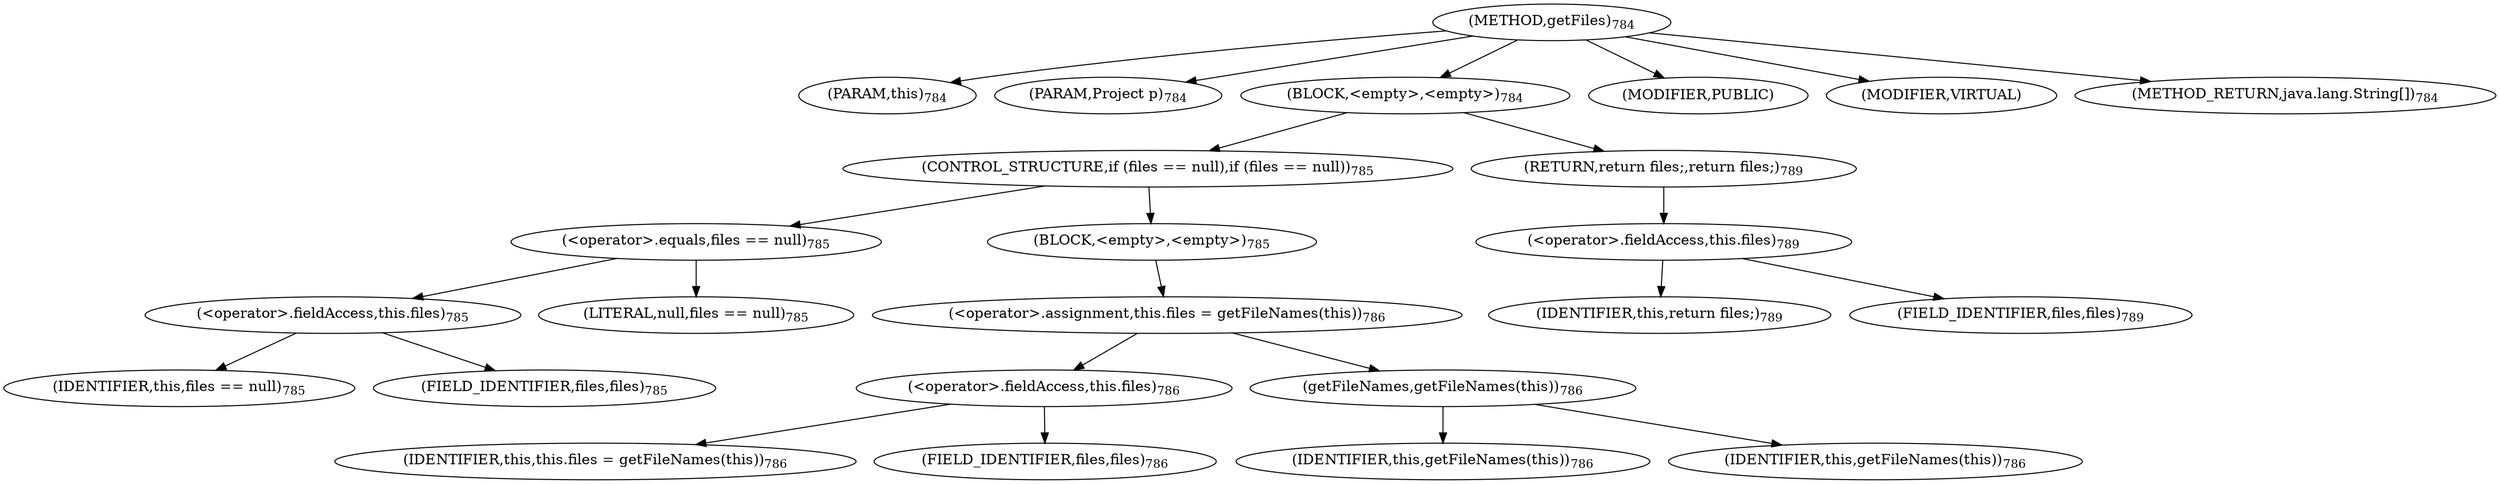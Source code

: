 digraph "getFiles" {  
"1813" [label = <(METHOD,getFiles)<SUB>784</SUB>> ]
"102" [label = <(PARAM,this)<SUB>784</SUB>> ]
"1814" [label = <(PARAM,Project p)<SUB>784</SUB>> ]
"1815" [label = <(BLOCK,&lt;empty&gt;,&lt;empty&gt;)<SUB>784</SUB>> ]
"1816" [label = <(CONTROL_STRUCTURE,if (files == null),if (files == null))<SUB>785</SUB>> ]
"1817" [label = <(&lt;operator&gt;.equals,files == null)<SUB>785</SUB>> ]
"1818" [label = <(&lt;operator&gt;.fieldAccess,this.files)<SUB>785</SUB>> ]
"1819" [label = <(IDENTIFIER,this,files == null)<SUB>785</SUB>> ]
"1820" [label = <(FIELD_IDENTIFIER,files,files)<SUB>785</SUB>> ]
"1821" [label = <(LITERAL,null,files == null)<SUB>785</SUB>> ]
"1822" [label = <(BLOCK,&lt;empty&gt;,&lt;empty&gt;)<SUB>785</SUB>> ]
"1823" [label = <(&lt;operator&gt;.assignment,this.files = getFileNames(this))<SUB>786</SUB>> ]
"1824" [label = <(&lt;operator&gt;.fieldAccess,this.files)<SUB>786</SUB>> ]
"1825" [label = <(IDENTIFIER,this,this.files = getFileNames(this))<SUB>786</SUB>> ]
"1826" [label = <(FIELD_IDENTIFIER,files,files)<SUB>786</SUB>> ]
"1827" [label = <(getFileNames,getFileNames(this))<SUB>786</SUB>> ]
"103" [label = <(IDENTIFIER,this,getFileNames(this))<SUB>786</SUB>> ]
"101" [label = <(IDENTIFIER,this,getFileNames(this))<SUB>786</SUB>> ]
"1828" [label = <(RETURN,return files;,return files;)<SUB>789</SUB>> ]
"1829" [label = <(&lt;operator&gt;.fieldAccess,this.files)<SUB>789</SUB>> ]
"1830" [label = <(IDENTIFIER,this,return files;)<SUB>789</SUB>> ]
"1831" [label = <(FIELD_IDENTIFIER,files,files)<SUB>789</SUB>> ]
"1832" [label = <(MODIFIER,PUBLIC)> ]
"1833" [label = <(MODIFIER,VIRTUAL)> ]
"1834" [label = <(METHOD_RETURN,java.lang.String[])<SUB>784</SUB>> ]
  "1813" -> "102" 
  "1813" -> "1814" 
  "1813" -> "1815" 
  "1813" -> "1832" 
  "1813" -> "1833" 
  "1813" -> "1834" 
  "1815" -> "1816" 
  "1815" -> "1828" 
  "1816" -> "1817" 
  "1816" -> "1822" 
  "1817" -> "1818" 
  "1817" -> "1821" 
  "1818" -> "1819" 
  "1818" -> "1820" 
  "1822" -> "1823" 
  "1823" -> "1824" 
  "1823" -> "1827" 
  "1824" -> "1825" 
  "1824" -> "1826" 
  "1827" -> "103" 
  "1827" -> "101" 
  "1828" -> "1829" 
  "1829" -> "1830" 
  "1829" -> "1831" 
}
